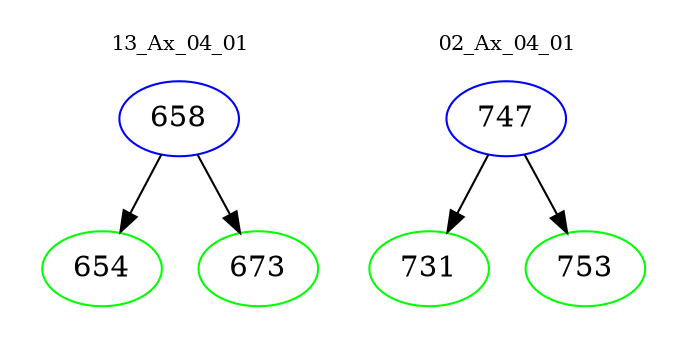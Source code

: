 digraph{
subgraph cluster_0 {
color = white
label = "13_Ax_04_01";
fontsize=10;
T0_658 [label="658", color="blue"]
T0_658 -> T0_654 [color="black"]
T0_654 [label="654", color="green"]
T0_658 -> T0_673 [color="black"]
T0_673 [label="673", color="green"]
}
subgraph cluster_1 {
color = white
label = "02_Ax_04_01";
fontsize=10;
T1_747 [label="747", color="blue"]
T1_747 -> T1_731 [color="black"]
T1_731 [label="731", color="green"]
T1_747 -> T1_753 [color="black"]
T1_753 [label="753", color="green"]
}
}
